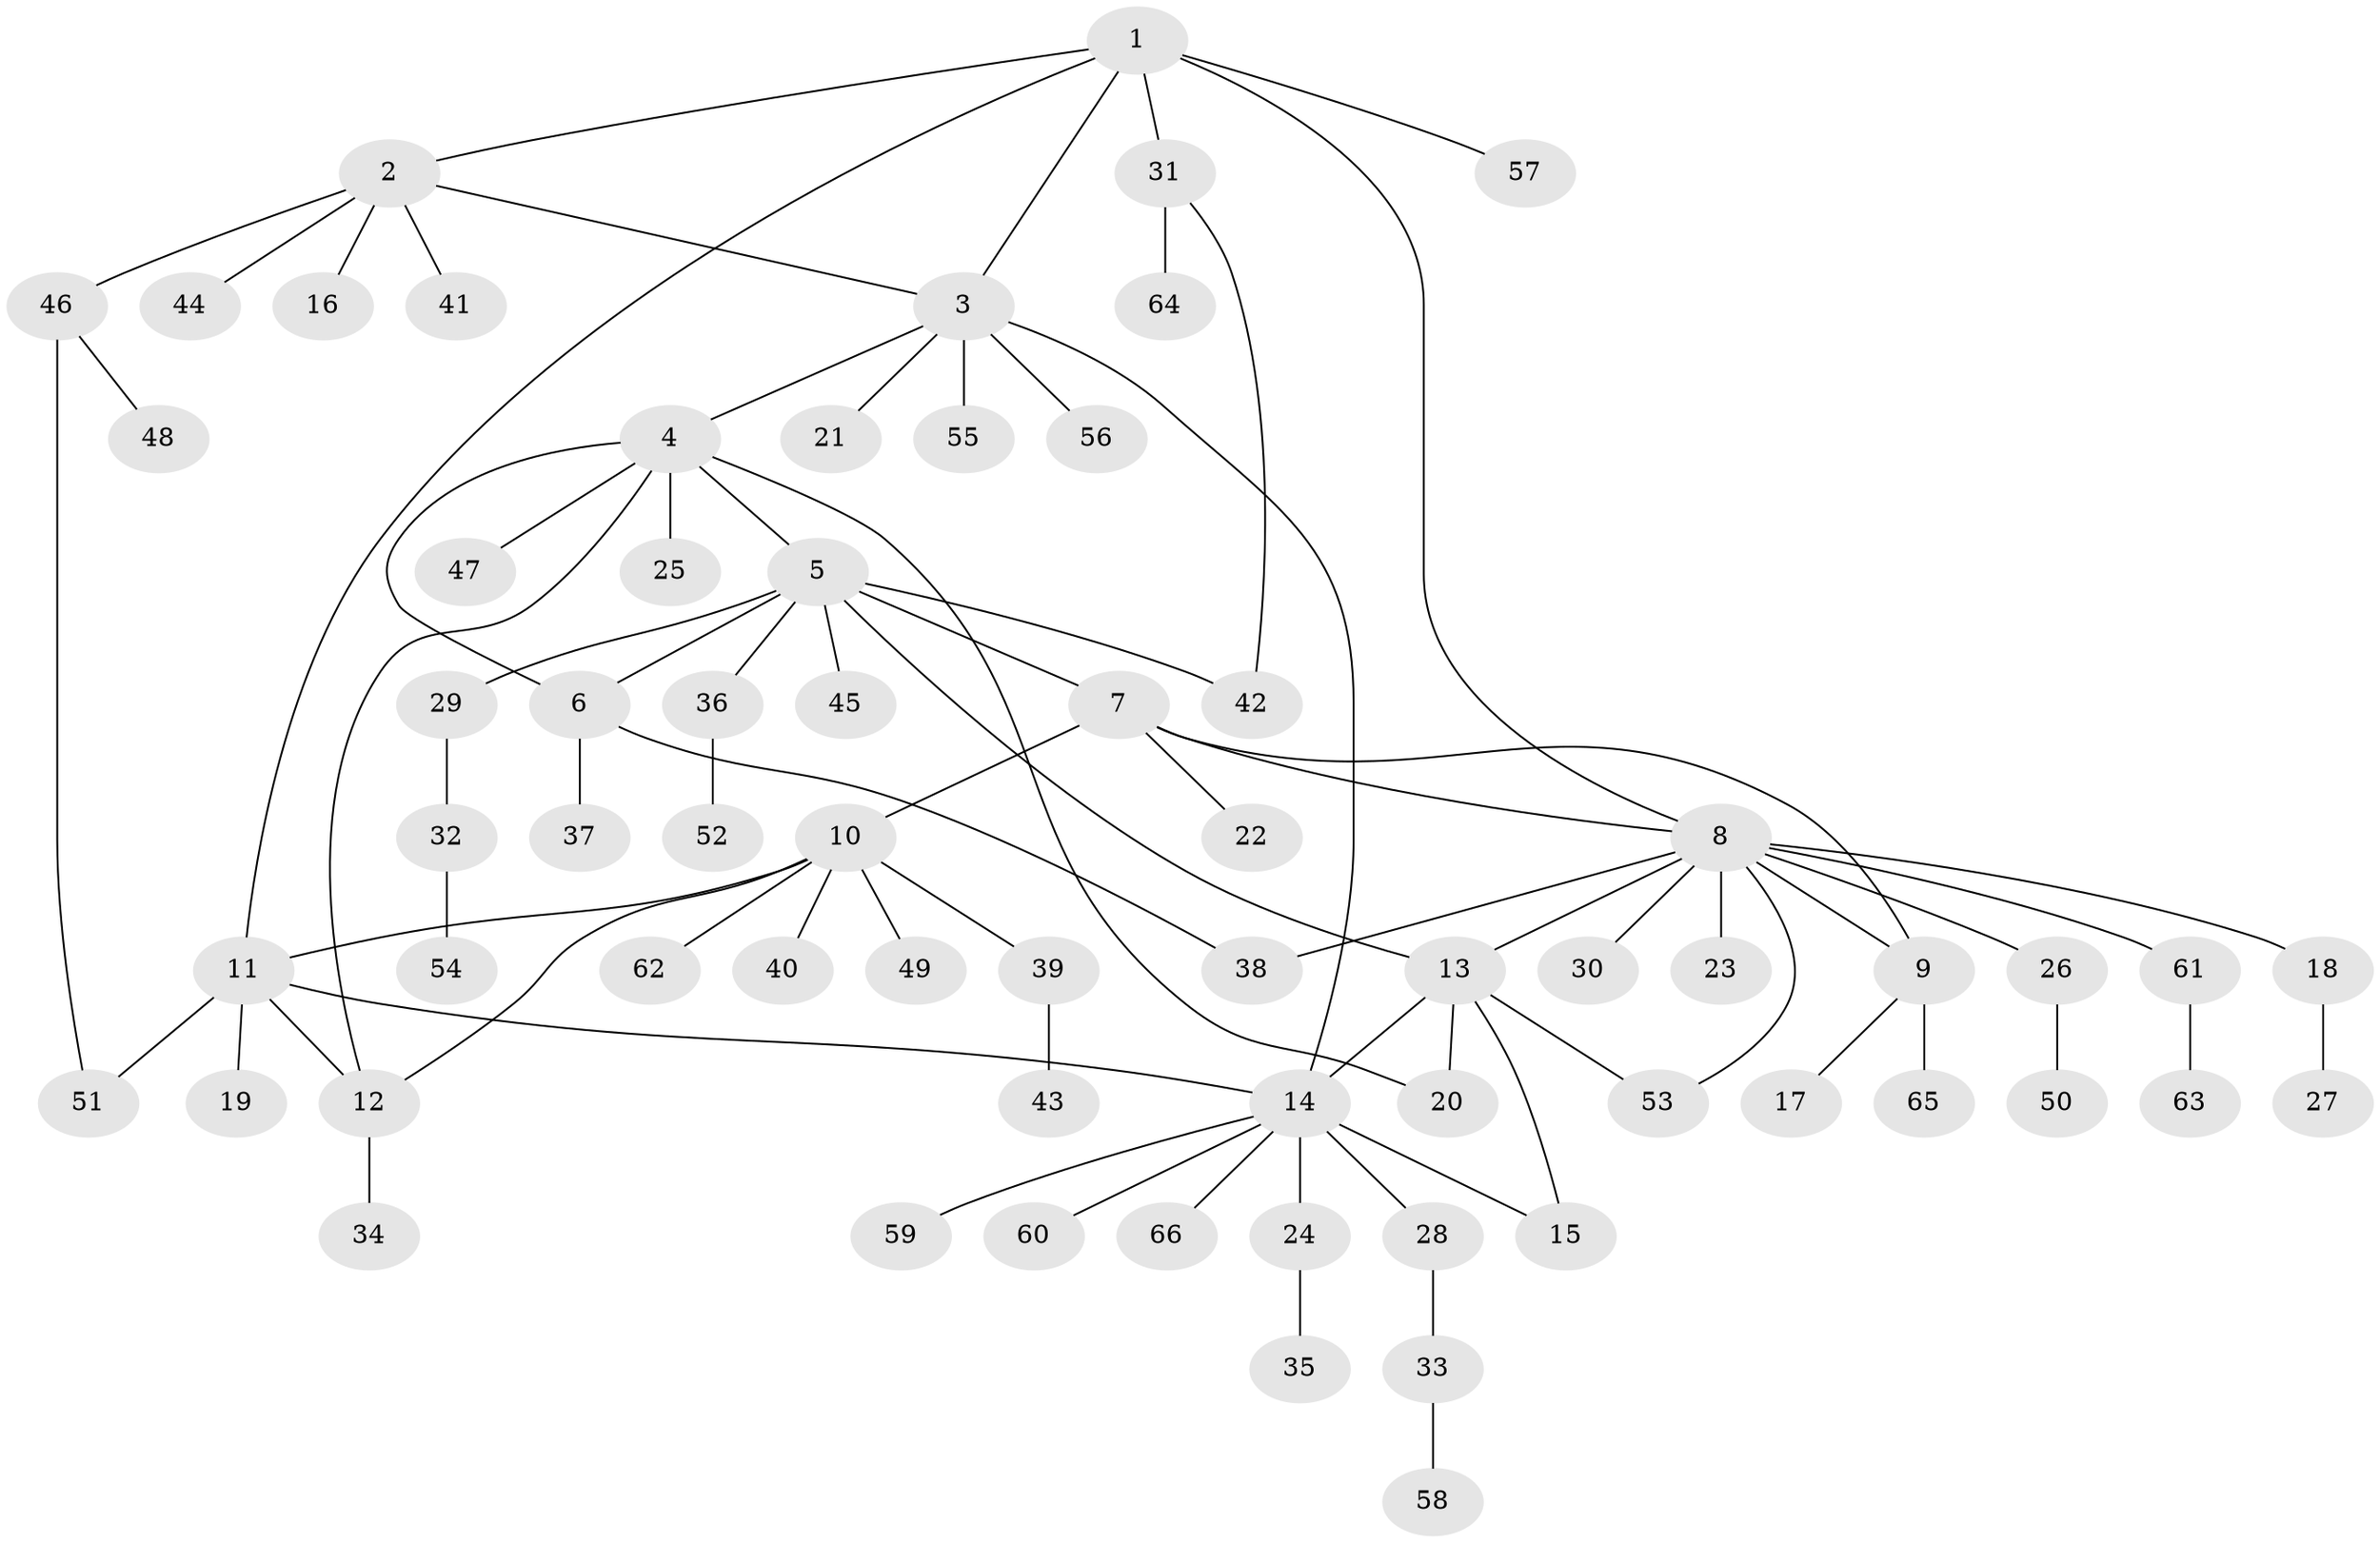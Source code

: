 // coarse degree distribution, {6: 0.05, 3: 0.05, 4: 0.15, 2: 0.15, 8: 0.05, 7: 0.05, 5: 0.1, 1: 0.4}
// Generated by graph-tools (version 1.1) at 2025/52/03/04/25 22:52:06]
// undirected, 66 vertices, 81 edges
graph export_dot {
  node [color=gray90,style=filled];
  1;
  2;
  3;
  4;
  5;
  6;
  7;
  8;
  9;
  10;
  11;
  12;
  13;
  14;
  15;
  16;
  17;
  18;
  19;
  20;
  21;
  22;
  23;
  24;
  25;
  26;
  27;
  28;
  29;
  30;
  31;
  32;
  33;
  34;
  35;
  36;
  37;
  38;
  39;
  40;
  41;
  42;
  43;
  44;
  45;
  46;
  47;
  48;
  49;
  50;
  51;
  52;
  53;
  54;
  55;
  56;
  57;
  58;
  59;
  60;
  61;
  62;
  63;
  64;
  65;
  66;
  1 -- 2;
  1 -- 3;
  1 -- 8;
  1 -- 11;
  1 -- 31;
  1 -- 57;
  2 -- 3;
  2 -- 16;
  2 -- 41;
  2 -- 44;
  2 -- 46;
  3 -- 4;
  3 -- 14;
  3 -- 21;
  3 -- 55;
  3 -- 56;
  4 -- 5;
  4 -- 6;
  4 -- 12;
  4 -- 20;
  4 -- 25;
  4 -- 47;
  5 -- 6;
  5 -- 7;
  5 -- 13;
  5 -- 29;
  5 -- 36;
  5 -- 42;
  5 -- 45;
  6 -- 37;
  6 -- 38;
  7 -- 8;
  7 -- 9;
  7 -- 10;
  7 -- 22;
  8 -- 9;
  8 -- 13;
  8 -- 18;
  8 -- 23;
  8 -- 26;
  8 -- 30;
  8 -- 38;
  8 -- 53;
  8 -- 61;
  9 -- 17;
  9 -- 65;
  10 -- 11;
  10 -- 12;
  10 -- 39;
  10 -- 40;
  10 -- 49;
  10 -- 62;
  11 -- 12;
  11 -- 14;
  11 -- 19;
  11 -- 51;
  12 -- 34;
  13 -- 14;
  13 -- 15;
  13 -- 20;
  13 -- 53;
  14 -- 15;
  14 -- 24;
  14 -- 28;
  14 -- 59;
  14 -- 60;
  14 -- 66;
  18 -- 27;
  24 -- 35;
  26 -- 50;
  28 -- 33;
  29 -- 32;
  31 -- 42;
  31 -- 64;
  32 -- 54;
  33 -- 58;
  36 -- 52;
  39 -- 43;
  46 -- 48;
  46 -- 51;
  61 -- 63;
}

